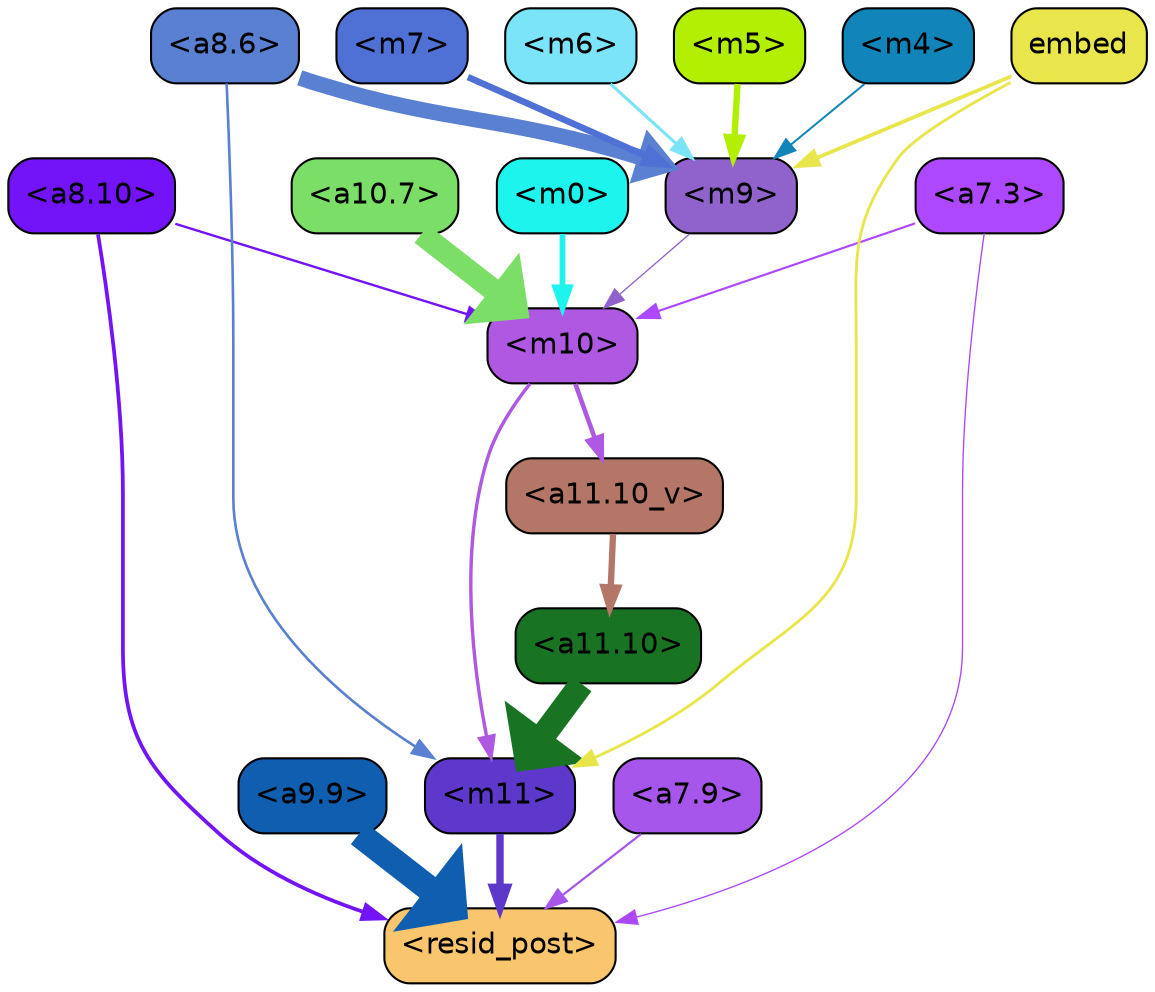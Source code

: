 strict digraph "" {
	graph [bgcolor=transparent,
		layout=dot,
		overlap=false,
		splines=true
	];
	"<m11>"	[color=black,
		fillcolor="#5e37cb",
		fontname=Helvetica,
		shape=box,
		style="filled, rounded"];
	"<resid_post>"	[color=black,
		fillcolor="#f9c56d",
		fontname=Helvetica,
		shape=box,
		style="filled, rounded"];
	"<m11>" -> "<resid_post>"	[color="#5e37cb",
		penwidth=3.564229369163513];
	"<a9.9>"	[color=black,
		fillcolor="#105eb0",
		fontname=Helvetica,
		shape=box,
		style="filled, rounded"];
	"<a9.9>" -> "<resid_post>"	[color="#105eb0",
		penwidth=12.493714332580566];
	"<a8.10>"	[color=black,
		fillcolor="#7214f7",
		fontname=Helvetica,
		shape=box,
		style="filled, rounded"];
	"<a8.10>" -> "<resid_post>"	[color="#7214f7",
		penwidth=1.7969894409179688];
	"<m10>"	[color=black,
		fillcolor="#af58e1",
		fontname=Helvetica,
		shape=box,
		style="filled, rounded"];
	"<a8.10>" -> "<m10>"	[color="#7214f7",
		penwidth=1.1516046524047852];
	"<a7.9>"	[color=black,
		fillcolor="#a756ec",
		fontname=Helvetica,
		shape=box,
		style="filled, rounded"];
	"<a7.9>" -> "<resid_post>"	[color="#a756ec",
		penwidth=1.061915397644043];
	"<a7.3>"	[color=black,
		fillcolor="#ae48fe",
		fontname=Helvetica,
		shape=box,
		style="filled, rounded"];
	"<a7.3>" -> "<resid_post>"	[color="#ae48fe",
		penwidth=0.6493911743164062];
	"<a7.3>" -> "<m10>"	[color="#ae48fe",
		penwidth=1.0287714004516602];
	"<a11.10>"	[color=black,
		fillcolor="#187423",
		fontname=Helvetica,
		shape=box,
		style="filled, rounded"];
	"<a11.10>" -> "<m11>"	[color="#187423",
		penwidth=11.804504871368408];
	"<m10>" -> "<m11>"	[color="#af58e1",
		penwidth=1.6351637840270996];
	"<a11.10_v>"	[color=black,
		fillcolor="#b47666",
		fontname=Helvetica,
		shape=box,
		style="filled, rounded"];
	"<m10>" -> "<a11.10_v>"	[color="#af58e1",
		penwidth=2.195528030395508];
	"<a8.6>"	[color=black,
		fillcolor="#5980d1",
		fontname=Helvetica,
		shape=box,
		style="filled, rounded"];
	"<a8.6>" -> "<m11>"	[color="#5980d1",
		penwidth=1.2564282417297363];
	"<m9>"	[color=black,
		fillcolor="#9063cc",
		fontname=Helvetica,
		shape=box,
		style="filled, rounded"];
	"<a8.6>" -> "<m9>"	[color="#5980d1",
		penwidth=7.538959503173828];
	embed	[color=black,
		fillcolor="#e9e64c",
		fontname=Helvetica,
		shape=box,
		style="filled, rounded"];
	embed -> "<m11>"	[color="#e9e64c",
		penwidth=1.3679008483886719];
	embed -> "<m9>"	[color="#e9e64c",
		penwidth=1.8025074005126953];
	"<a11.10_v>" -> "<a11.10>"	[color="#b47666",
		penwidth=3.037395477294922];
	"<a10.7>"	[color=black,
		fillcolor="#7bdf67",
		fontname=Helvetica,
		shape=box,
		style="filled, rounded"];
	"<a10.7>" -> "<m10>"	[color="#7bdf67",
		penwidth=10.747549057006836];
	"<m9>" -> "<m10>"	[color="#9063cc",
		penwidth=0.6350235939025879];
	"<m0>"	[color=black,
		fillcolor="#1ef4ee",
		fontname=Helvetica,
		shape=box,
		style="filled, rounded"];
	"<m0>" -> "<m10>"	[color="#1ef4ee",
		penwidth=2.7613906860351562];
	"<m7>"	[color=black,
		fillcolor="#4f71d6",
		fontname=Helvetica,
		shape=box,
		style="filled, rounded"];
	"<m7>" -> "<m9>"	[color="#4f71d6",
		penwidth=3.136892318725586];
	"<m6>"	[color=black,
		fillcolor="#7ce4f9",
		fontname=Helvetica,
		shape=box,
		style="filled, rounded"];
	"<m6>" -> "<m9>"	[color="#7ce4f9",
		penwidth=1.5130538940429688];
	"<m5>"	[color=black,
		fillcolor="#b2ef03",
		fontname=Helvetica,
		shape=box,
		style="filled, rounded"];
	"<m5>" -> "<m9>"	[color="#b2ef03",
		penwidth=3.070161819458008];
	"<m4>"	[color=black,
		fillcolor="#1184b9",
		fontname=Helvetica,
		shape=box,
		style="filled, rounded"];
	"<m4>" -> "<m9>"	[color="#1184b9",
		penwidth=0.9546451568603516];
}
